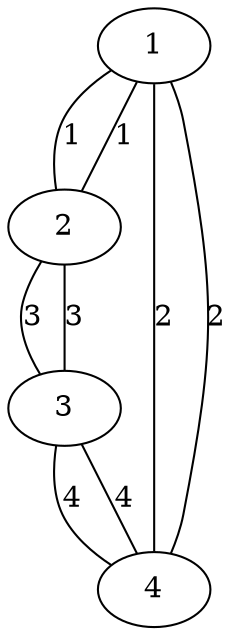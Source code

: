 graph G {
	1 -- 2 [label=1]
	1 -- 4 [label=2]
	2 -- 1 [label=1]
	2 -- 3 [label=3]
	3 -- 2 [label=3]
	3 -- 4 [label=4]
	4 -- 1 [label=2]
	4 -- 3 [label=4]
}
